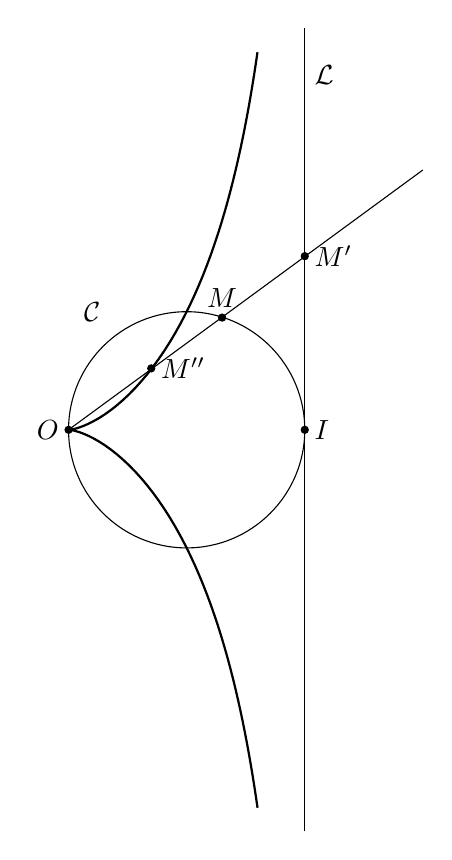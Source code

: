 %\shorthandoff{:}
\begin{tikzpicture}[scale=3]
  \draw[domain=-2:2,samples=100, thick] plot ({(\x*\x/(1+\x*\x))},{(\x*\x*\x/(1+\x*\x))});
  \draw (0.5,0) circle (0.5);
 % \draw (0,-1.5)--(0,1.5);
  \draw (1,-1.7)--(1,1.7); 
  
  \draw (0,0) -- (1.5,1.1);
  \fill  (1,0.735) circle(0.5pt) node[right] {$M'$};
  \fill (0.35,0.26) circle(0.5pt) node[right] {$M''$}; 
  \fill (0.65,0.475) circle(0.5pt) node[above] {$M$};
  \node at (1,1.5) [right] {$\mathcal{L}$};
  \fill (1,0)  circle(0.5pt) node[right] {$I$};  
  \node at (0.1,0.5) {$\mathcal{C}$};
  \fill (0,0)  circle(0.5pt) node[left] {$O$};  
\end{tikzpicture}
%\shorthandon{:}